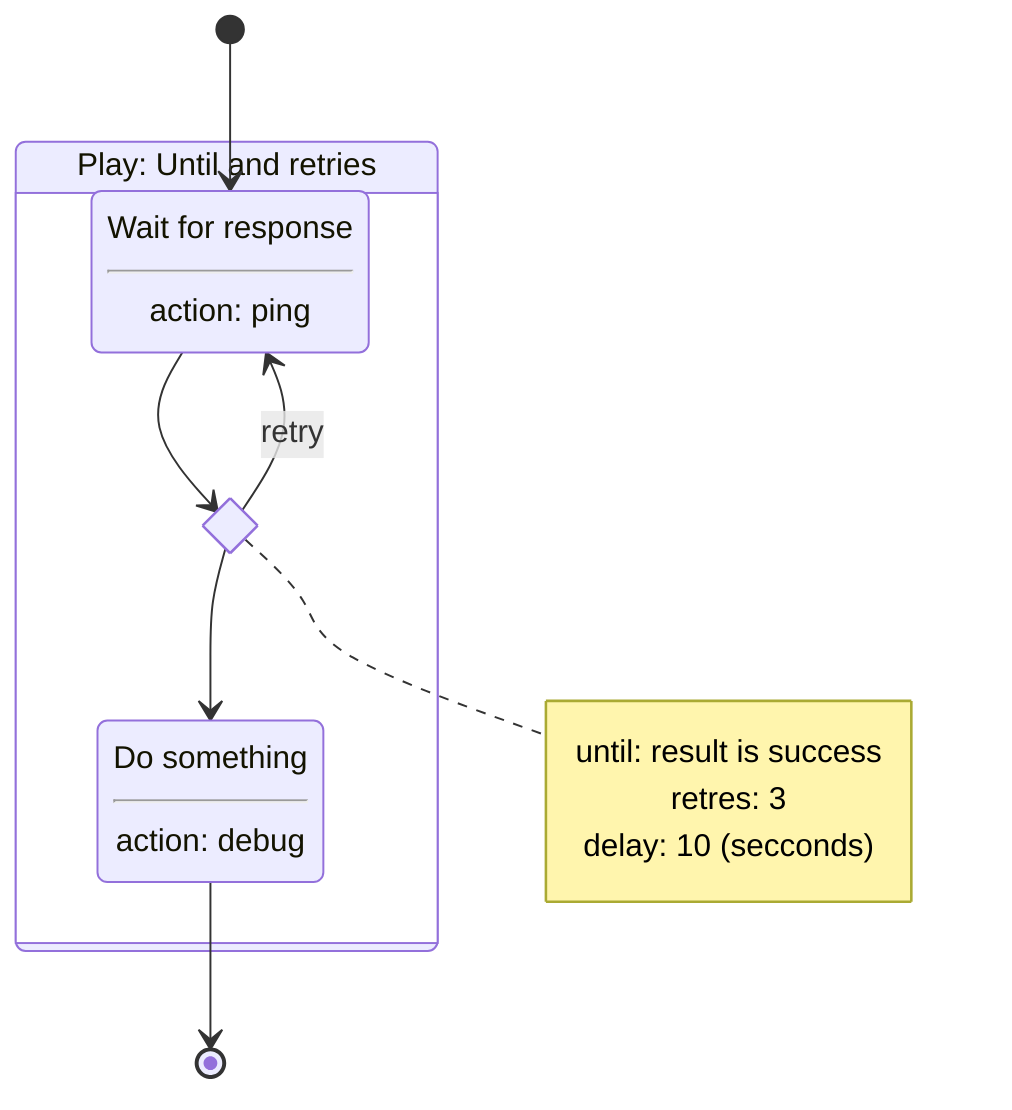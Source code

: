 stateDiagram-v2
    state "Play: Until and retries" as play_1 {
        state "Wait for response<hr>action: ping" as task_1
        state task_1_until <<choice>>
        note right of task_1_until
            until: result is success
            retres: 3
            delay: 10 (secconds)
        end note
        state "Do something<hr>action: debug" as task_2
    }
    [*] --> task_1
    task_1_until --> task_2
    task_1 --> task_1_until
    task_1_until --> task_1 : retry
    task_2 --> [*]